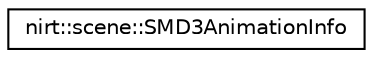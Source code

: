 digraph "Graphical Class Hierarchy"
{
 // LATEX_PDF_SIZE
  edge [fontname="Helvetica",fontsize="10",labelfontname="Helvetica",labelfontsize="10"];
  node [fontname="Helvetica",fontsize="10",shape=record];
  rankdir="LR";
  Node0 [label="nirt::scene::SMD3AnimationInfo",height=0.2,width=0.4,color="black", fillcolor="white", style="filled",URL="$structnirt_1_1scene_1_1SMD3AnimationInfo.html",tooltip=" "];
}
